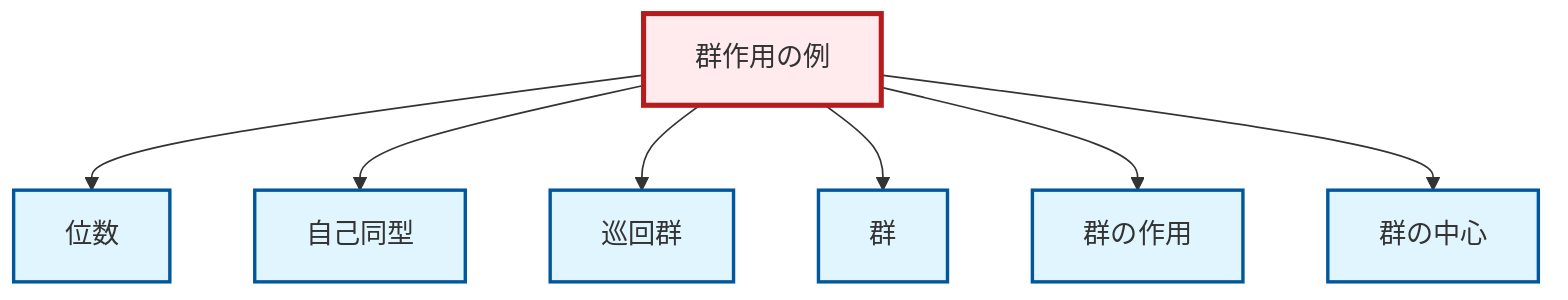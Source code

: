 graph TD
    classDef definition fill:#e1f5fe,stroke:#01579b,stroke-width:2px
    classDef theorem fill:#f3e5f5,stroke:#4a148c,stroke-width:2px
    classDef axiom fill:#fff3e0,stroke:#e65100,stroke-width:2px
    classDef example fill:#e8f5e9,stroke:#1b5e20,stroke-width:2px
    classDef current fill:#ffebee,stroke:#b71c1c,stroke-width:3px
    def-cyclic-group["巡回群"]:::definition
    def-group-action["群の作用"]:::definition
    def-automorphism["自己同型"]:::definition
    def-order["位数"]:::definition
    def-center-of-group["群の中心"]:::definition
    ex-group-action-examples["群作用の例"]:::example
    def-group["群"]:::definition
    ex-group-action-examples --> def-order
    ex-group-action-examples --> def-automorphism
    ex-group-action-examples --> def-cyclic-group
    ex-group-action-examples --> def-group
    ex-group-action-examples --> def-group-action
    ex-group-action-examples --> def-center-of-group
    class ex-group-action-examples current